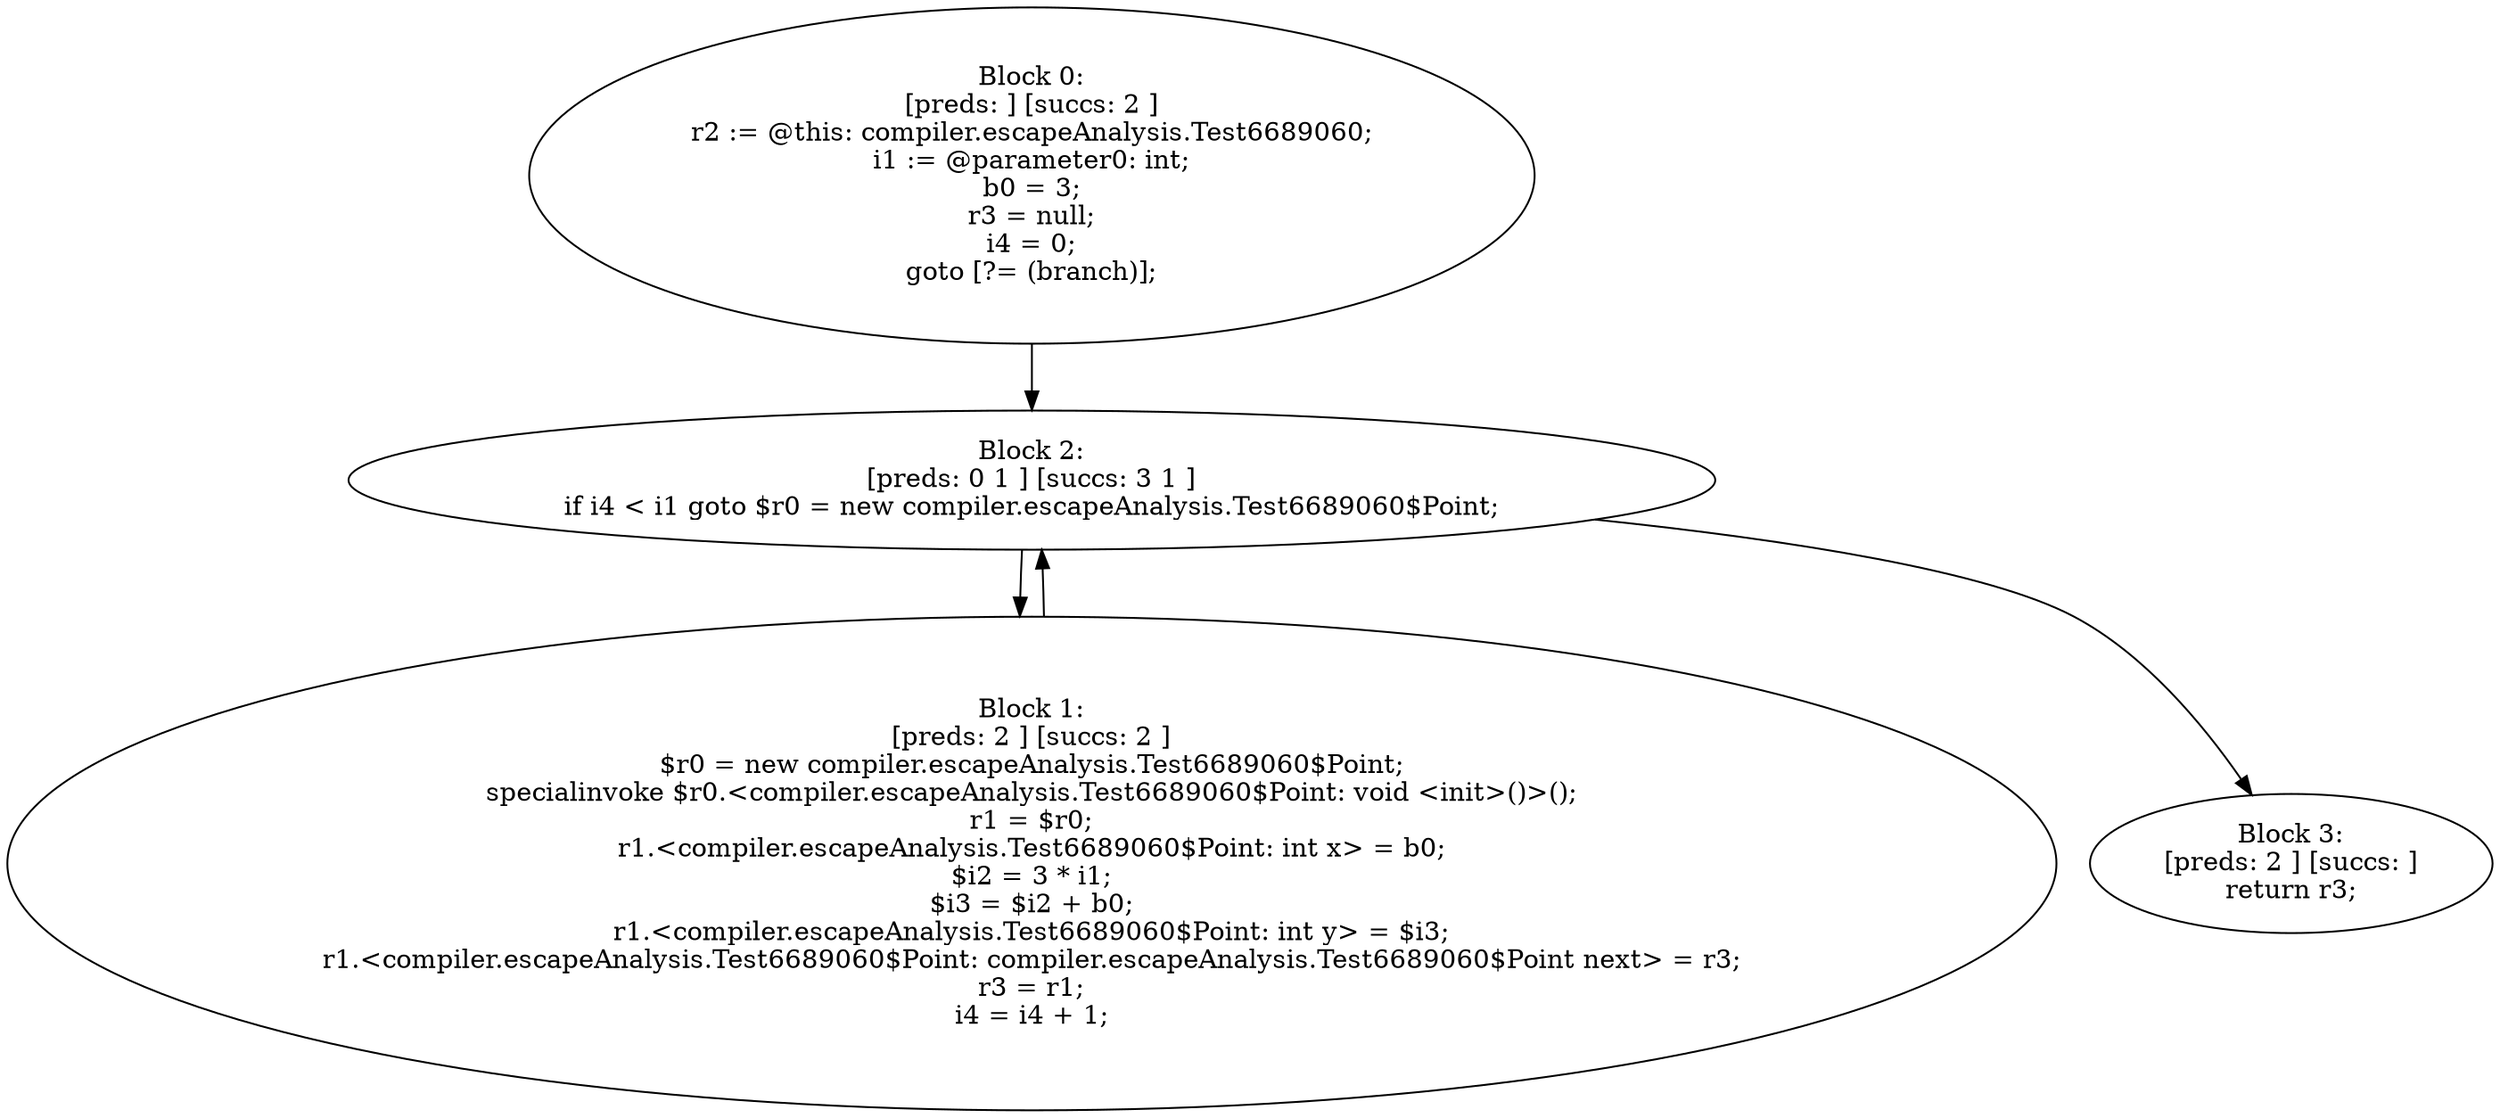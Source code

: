 digraph "unitGraph" {
    "Block 0:
[preds: ] [succs: 2 ]
r2 := @this: compiler.escapeAnalysis.Test6689060;
i1 := @parameter0: int;
b0 = 3;
r3 = null;
i4 = 0;
goto [?= (branch)];
"
    "Block 1:
[preds: 2 ] [succs: 2 ]
$r0 = new compiler.escapeAnalysis.Test6689060$Point;
specialinvoke $r0.<compiler.escapeAnalysis.Test6689060$Point: void <init>()>();
r1 = $r0;
r1.<compiler.escapeAnalysis.Test6689060$Point: int x> = b0;
$i2 = 3 * i1;
$i3 = $i2 + b0;
r1.<compiler.escapeAnalysis.Test6689060$Point: int y> = $i3;
r1.<compiler.escapeAnalysis.Test6689060$Point: compiler.escapeAnalysis.Test6689060$Point next> = r3;
r3 = r1;
i4 = i4 + 1;
"
    "Block 2:
[preds: 0 1 ] [succs: 3 1 ]
if i4 < i1 goto $r0 = new compiler.escapeAnalysis.Test6689060$Point;
"
    "Block 3:
[preds: 2 ] [succs: ]
return r3;
"
    "Block 0:
[preds: ] [succs: 2 ]
r2 := @this: compiler.escapeAnalysis.Test6689060;
i1 := @parameter0: int;
b0 = 3;
r3 = null;
i4 = 0;
goto [?= (branch)];
"->"Block 2:
[preds: 0 1 ] [succs: 3 1 ]
if i4 < i1 goto $r0 = new compiler.escapeAnalysis.Test6689060$Point;
";
    "Block 1:
[preds: 2 ] [succs: 2 ]
$r0 = new compiler.escapeAnalysis.Test6689060$Point;
specialinvoke $r0.<compiler.escapeAnalysis.Test6689060$Point: void <init>()>();
r1 = $r0;
r1.<compiler.escapeAnalysis.Test6689060$Point: int x> = b0;
$i2 = 3 * i1;
$i3 = $i2 + b0;
r1.<compiler.escapeAnalysis.Test6689060$Point: int y> = $i3;
r1.<compiler.escapeAnalysis.Test6689060$Point: compiler.escapeAnalysis.Test6689060$Point next> = r3;
r3 = r1;
i4 = i4 + 1;
"->"Block 2:
[preds: 0 1 ] [succs: 3 1 ]
if i4 < i1 goto $r0 = new compiler.escapeAnalysis.Test6689060$Point;
";
    "Block 2:
[preds: 0 1 ] [succs: 3 1 ]
if i4 < i1 goto $r0 = new compiler.escapeAnalysis.Test6689060$Point;
"->"Block 3:
[preds: 2 ] [succs: ]
return r3;
";
    "Block 2:
[preds: 0 1 ] [succs: 3 1 ]
if i4 < i1 goto $r0 = new compiler.escapeAnalysis.Test6689060$Point;
"->"Block 1:
[preds: 2 ] [succs: 2 ]
$r0 = new compiler.escapeAnalysis.Test6689060$Point;
specialinvoke $r0.<compiler.escapeAnalysis.Test6689060$Point: void <init>()>();
r1 = $r0;
r1.<compiler.escapeAnalysis.Test6689060$Point: int x> = b0;
$i2 = 3 * i1;
$i3 = $i2 + b0;
r1.<compiler.escapeAnalysis.Test6689060$Point: int y> = $i3;
r1.<compiler.escapeAnalysis.Test6689060$Point: compiler.escapeAnalysis.Test6689060$Point next> = r3;
r3 = r1;
i4 = i4 + 1;
";
}
